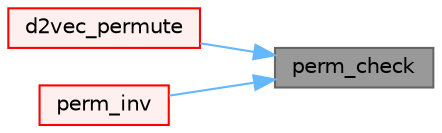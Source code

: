 digraph "perm_check"
{
 // LATEX_PDF_SIZE
  bgcolor="transparent";
  edge [fontname=Helvetica,fontsize=10,labelfontname=Helvetica,labelfontsize=10];
  node [fontname=Helvetica,fontsize=10,shape=box,height=0.2,width=0.4];
  rankdir="RL";
  Node1 [id="Node000001",label="perm_check",height=0.2,width=0.4,color="gray40", fillcolor="grey60", style="filled", fontcolor="black",tooltip=" "];
  Node1 -> Node2 [id="edge1_Node000001_Node000002",dir="back",color="steelblue1",style="solid",tooltip=" "];
  Node2 [id="Node000002",label="d2vec_permute",height=0.2,width=0.4,color="red", fillcolor="#FFF0F0", style="filled",URL="$geompack_8C.html#a9bc37ec307ae322974e16f08cd449eb1",tooltip=" "];
  Node1 -> Node5 [id="edge2_Node000001_Node000005",dir="back",color="steelblue1",style="solid",tooltip=" "];
  Node5 [id="Node000005",label="perm_inv",height=0.2,width=0.4,color="red", fillcolor="#FFF0F0", style="filled",URL="$geompack_8C.html#a806c769e1274d27767caa6125ced8729",tooltip=" "];
}
